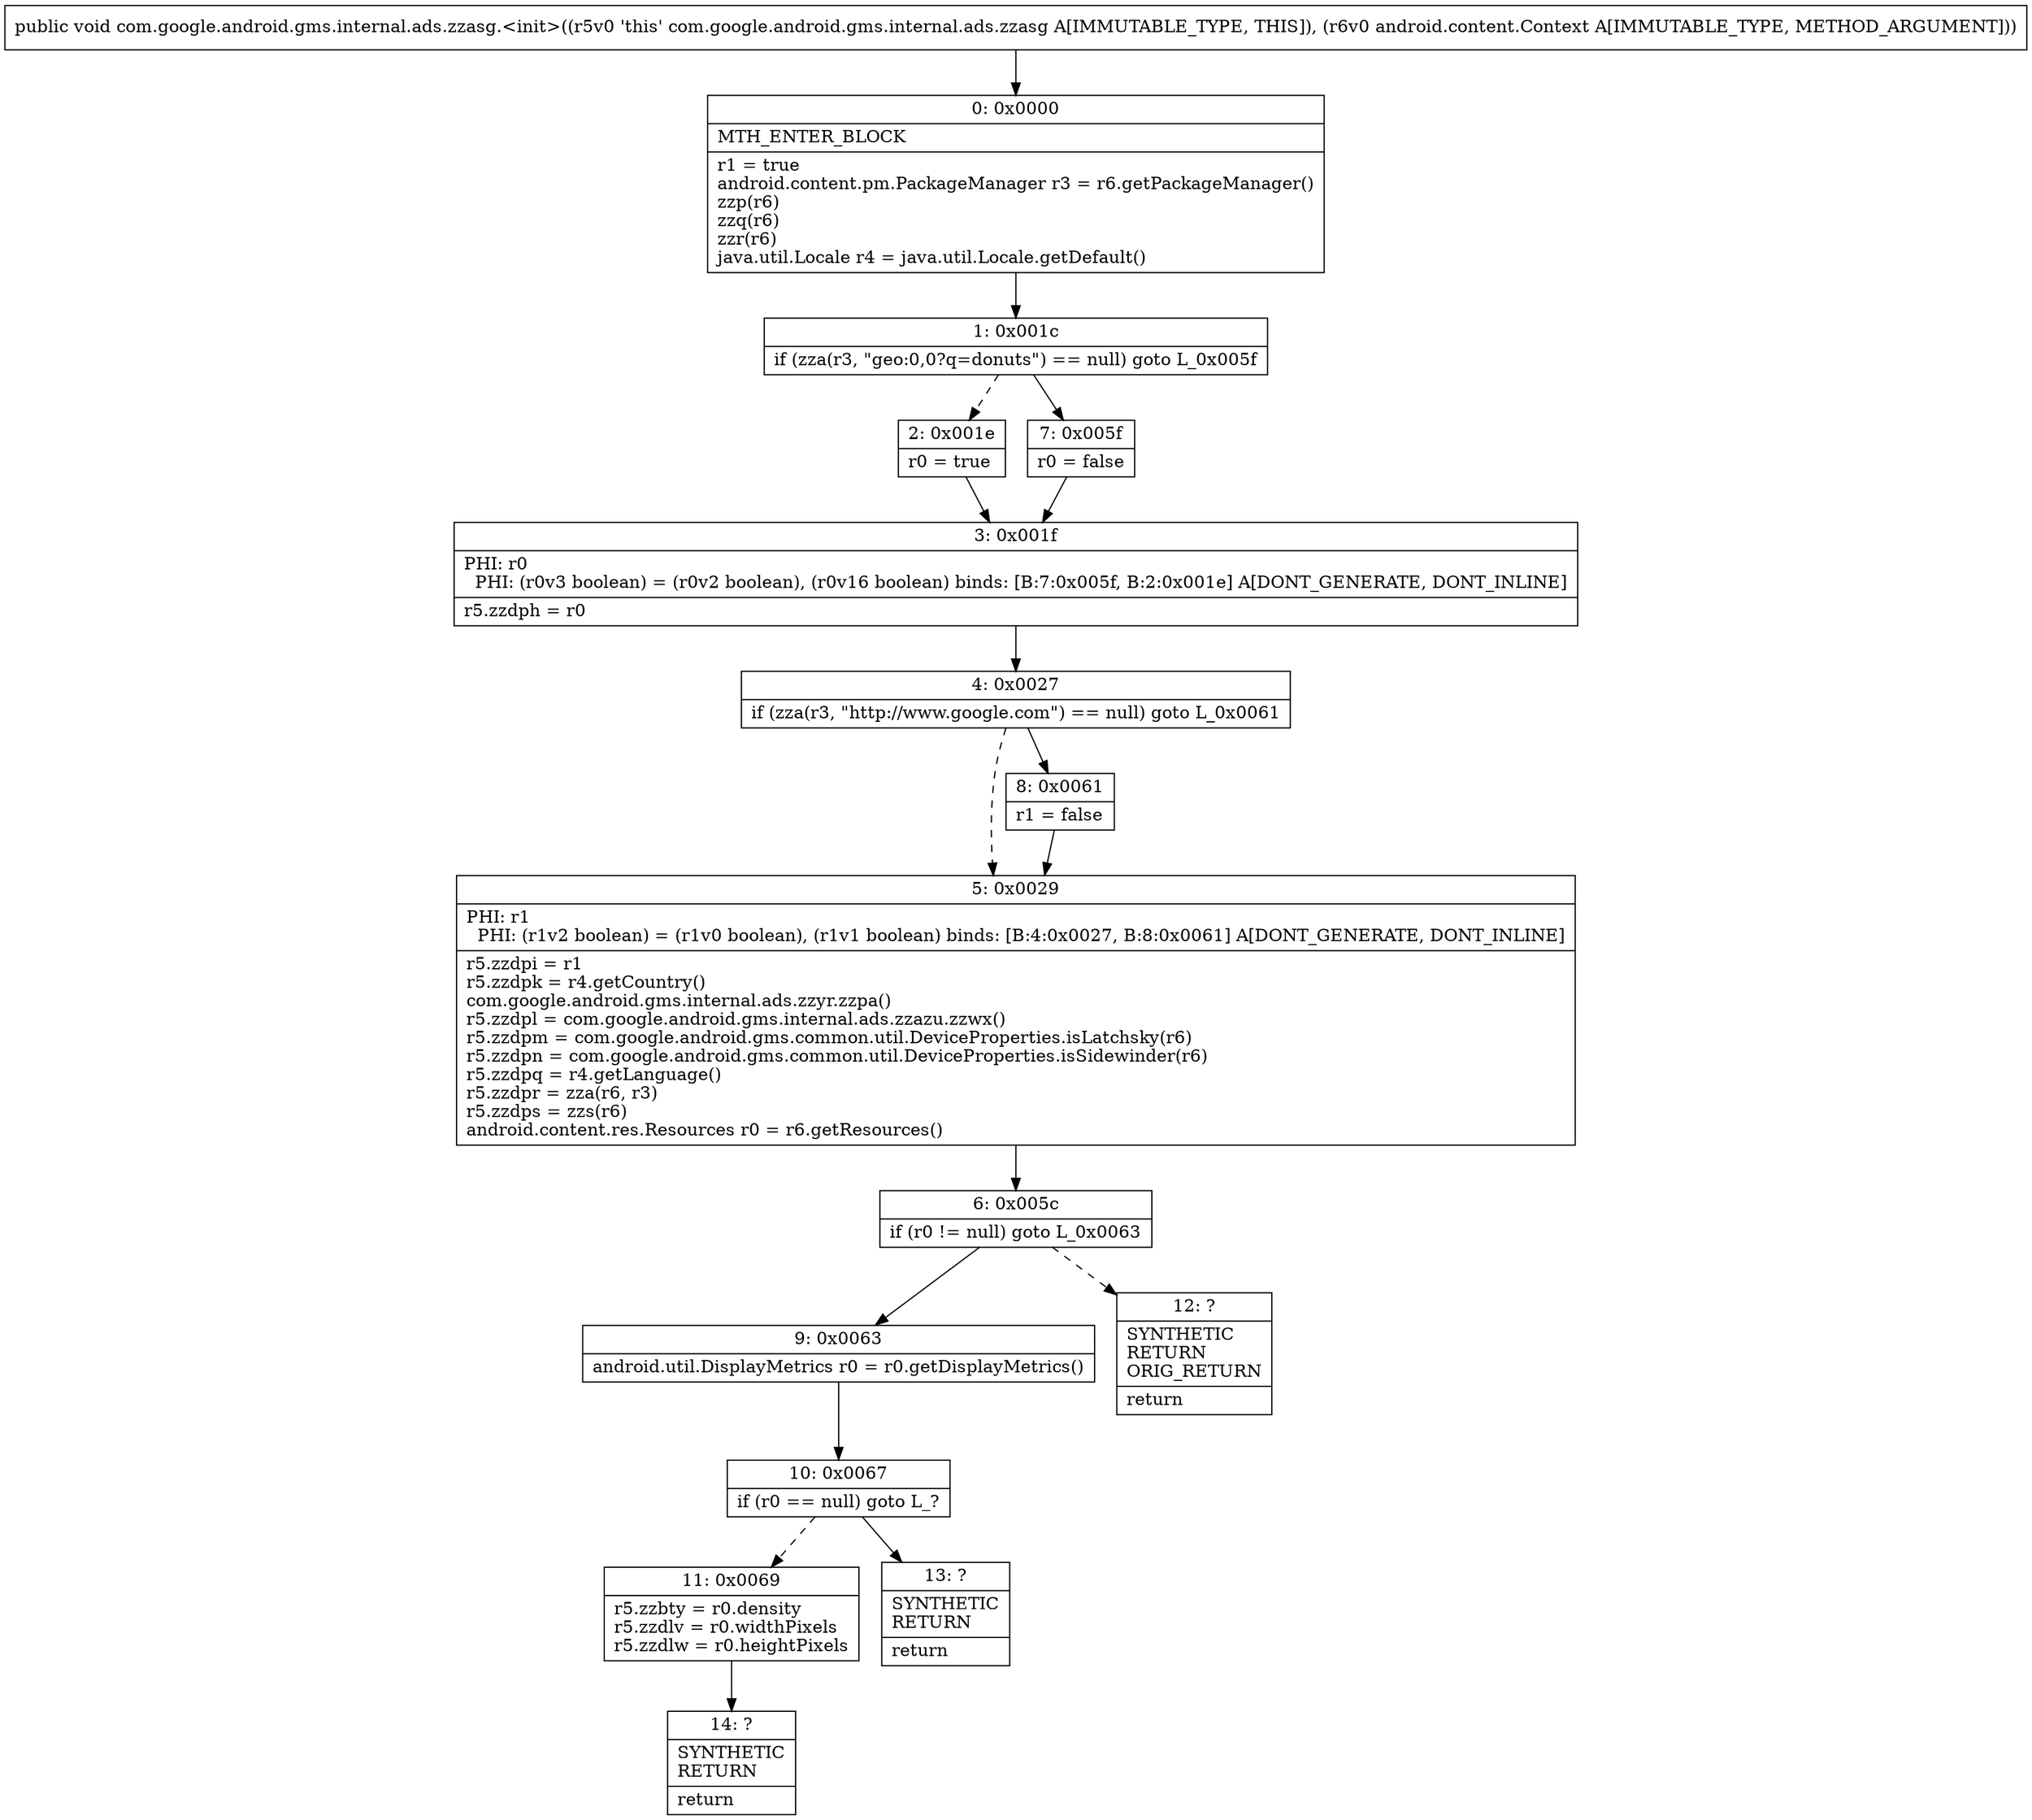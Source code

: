 digraph "CFG forcom.google.android.gms.internal.ads.zzasg.\<init\>(Landroid\/content\/Context;)V" {
Node_0 [shape=record,label="{0\:\ 0x0000|MTH_ENTER_BLOCK\l|r1 = true\landroid.content.pm.PackageManager r3 = r6.getPackageManager()\lzzp(r6)\lzzq(r6)\lzzr(r6)\ljava.util.Locale r4 = java.util.Locale.getDefault()\l}"];
Node_1 [shape=record,label="{1\:\ 0x001c|if (zza(r3, \"geo:0,0?q=donuts\") == null) goto L_0x005f\l}"];
Node_2 [shape=record,label="{2\:\ 0x001e|r0 = true\l}"];
Node_3 [shape=record,label="{3\:\ 0x001f|PHI: r0 \l  PHI: (r0v3 boolean) = (r0v2 boolean), (r0v16 boolean) binds: [B:7:0x005f, B:2:0x001e] A[DONT_GENERATE, DONT_INLINE]\l|r5.zzdph = r0\l}"];
Node_4 [shape=record,label="{4\:\ 0x0027|if (zza(r3, \"http:\/\/www.google.com\") == null) goto L_0x0061\l}"];
Node_5 [shape=record,label="{5\:\ 0x0029|PHI: r1 \l  PHI: (r1v2 boolean) = (r1v0 boolean), (r1v1 boolean) binds: [B:4:0x0027, B:8:0x0061] A[DONT_GENERATE, DONT_INLINE]\l|r5.zzdpi = r1\lr5.zzdpk = r4.getCountry()\lcom.google.android.gms.internal.ads.zzyr.zzpa()\lr5.zzdpl = com.google.android.gms.internal.ads.zzazu.zzwx()\lr5.zzdpm = com.google.android.gms.common.util.DeviceProperties.isLatchsky(r6)\lr5.zzdpn = com.google.android.gms.common.util.DeviceProperties.isSidewinder(r6)\lr5.zzdpq = r4.getLanguage()\lr5.zzdpr = zza(r6, r3)\lr5.zzdps = zzs(r6)\landroid.content.res.Resources r0 = r6.getResources()\l}"];
Node_6 [shape=record,label="{6\:\ 0x005c|if (r0 != null) goto L_0x0063\l}"];
Node_7 [shape=record,label="{7\:\ 0x005f|r0 = false\l}"];
Node_8 [shape=record,label="{8\:\ 0x0061|r1 = false\l}"];
Node_9 [shape=record,label="{9\:\ 0x0063|android.util.DisplayMetrics r0 = r0.getDisplayMetrics()\l}"];
Node_10 [shape=record,label="{10\:\ 0x0067|if (r0 == null) goto L_?\l}"];
Node_11 [shape=record,label="{11\:\ 0x0069|r5.zzbty = r0.density\lr5.zzdlv = r0.widthPixels\lr5.zzdlw = r0.heightPixels\l}"];
Node_12 [shape=record,label="{12\:\ ?|SYNTHETIC\lRETURN\lORIG_RETURN\l|return\l}"];
Node_13 [shape=record,label="{13\:\ ?|SYNTHETIC\lRETURN\l|return\l}"];
Node_14 [shape=record,label="{14\:\ ?|SYNTHETIC\lRETURN\l|return\l}"];
MethodNode[shape=record,label="{public void com.google.android.gms.internal.ads.zzasg.\<init\>((r5v0 'this' com.google.android.gms.internal.ads.zzasg A[IMMUTABLE_TYPE, THIS]), (r6v0 android.content.Context A[IMMUTABLE_TYPE, METHOD_ARGUMENT])) }"];
MethodNode -> Node_0;
Node_0 -> Node_1;
Node_1 -> Node_2[style=dashed];
Node_1 -> Node_7;
Node_2 -> Node_3;
Node_3 -> Node_4;
Node_4 -> Node_5[style=dashed];
Node_4 -> Node_8;
Node_5 -> Node_6;
Node_6 -> Node_9;
Node_6 -> Node_12[style=dashed];
Node_7 -> Node_3;
Node_8 -> Node_5;
Node_9 -> Node_10;
Node_10 -> Node_11[style=dashed];
Node_10 -> Node_13;
Node_11 -> Node_14;
}

